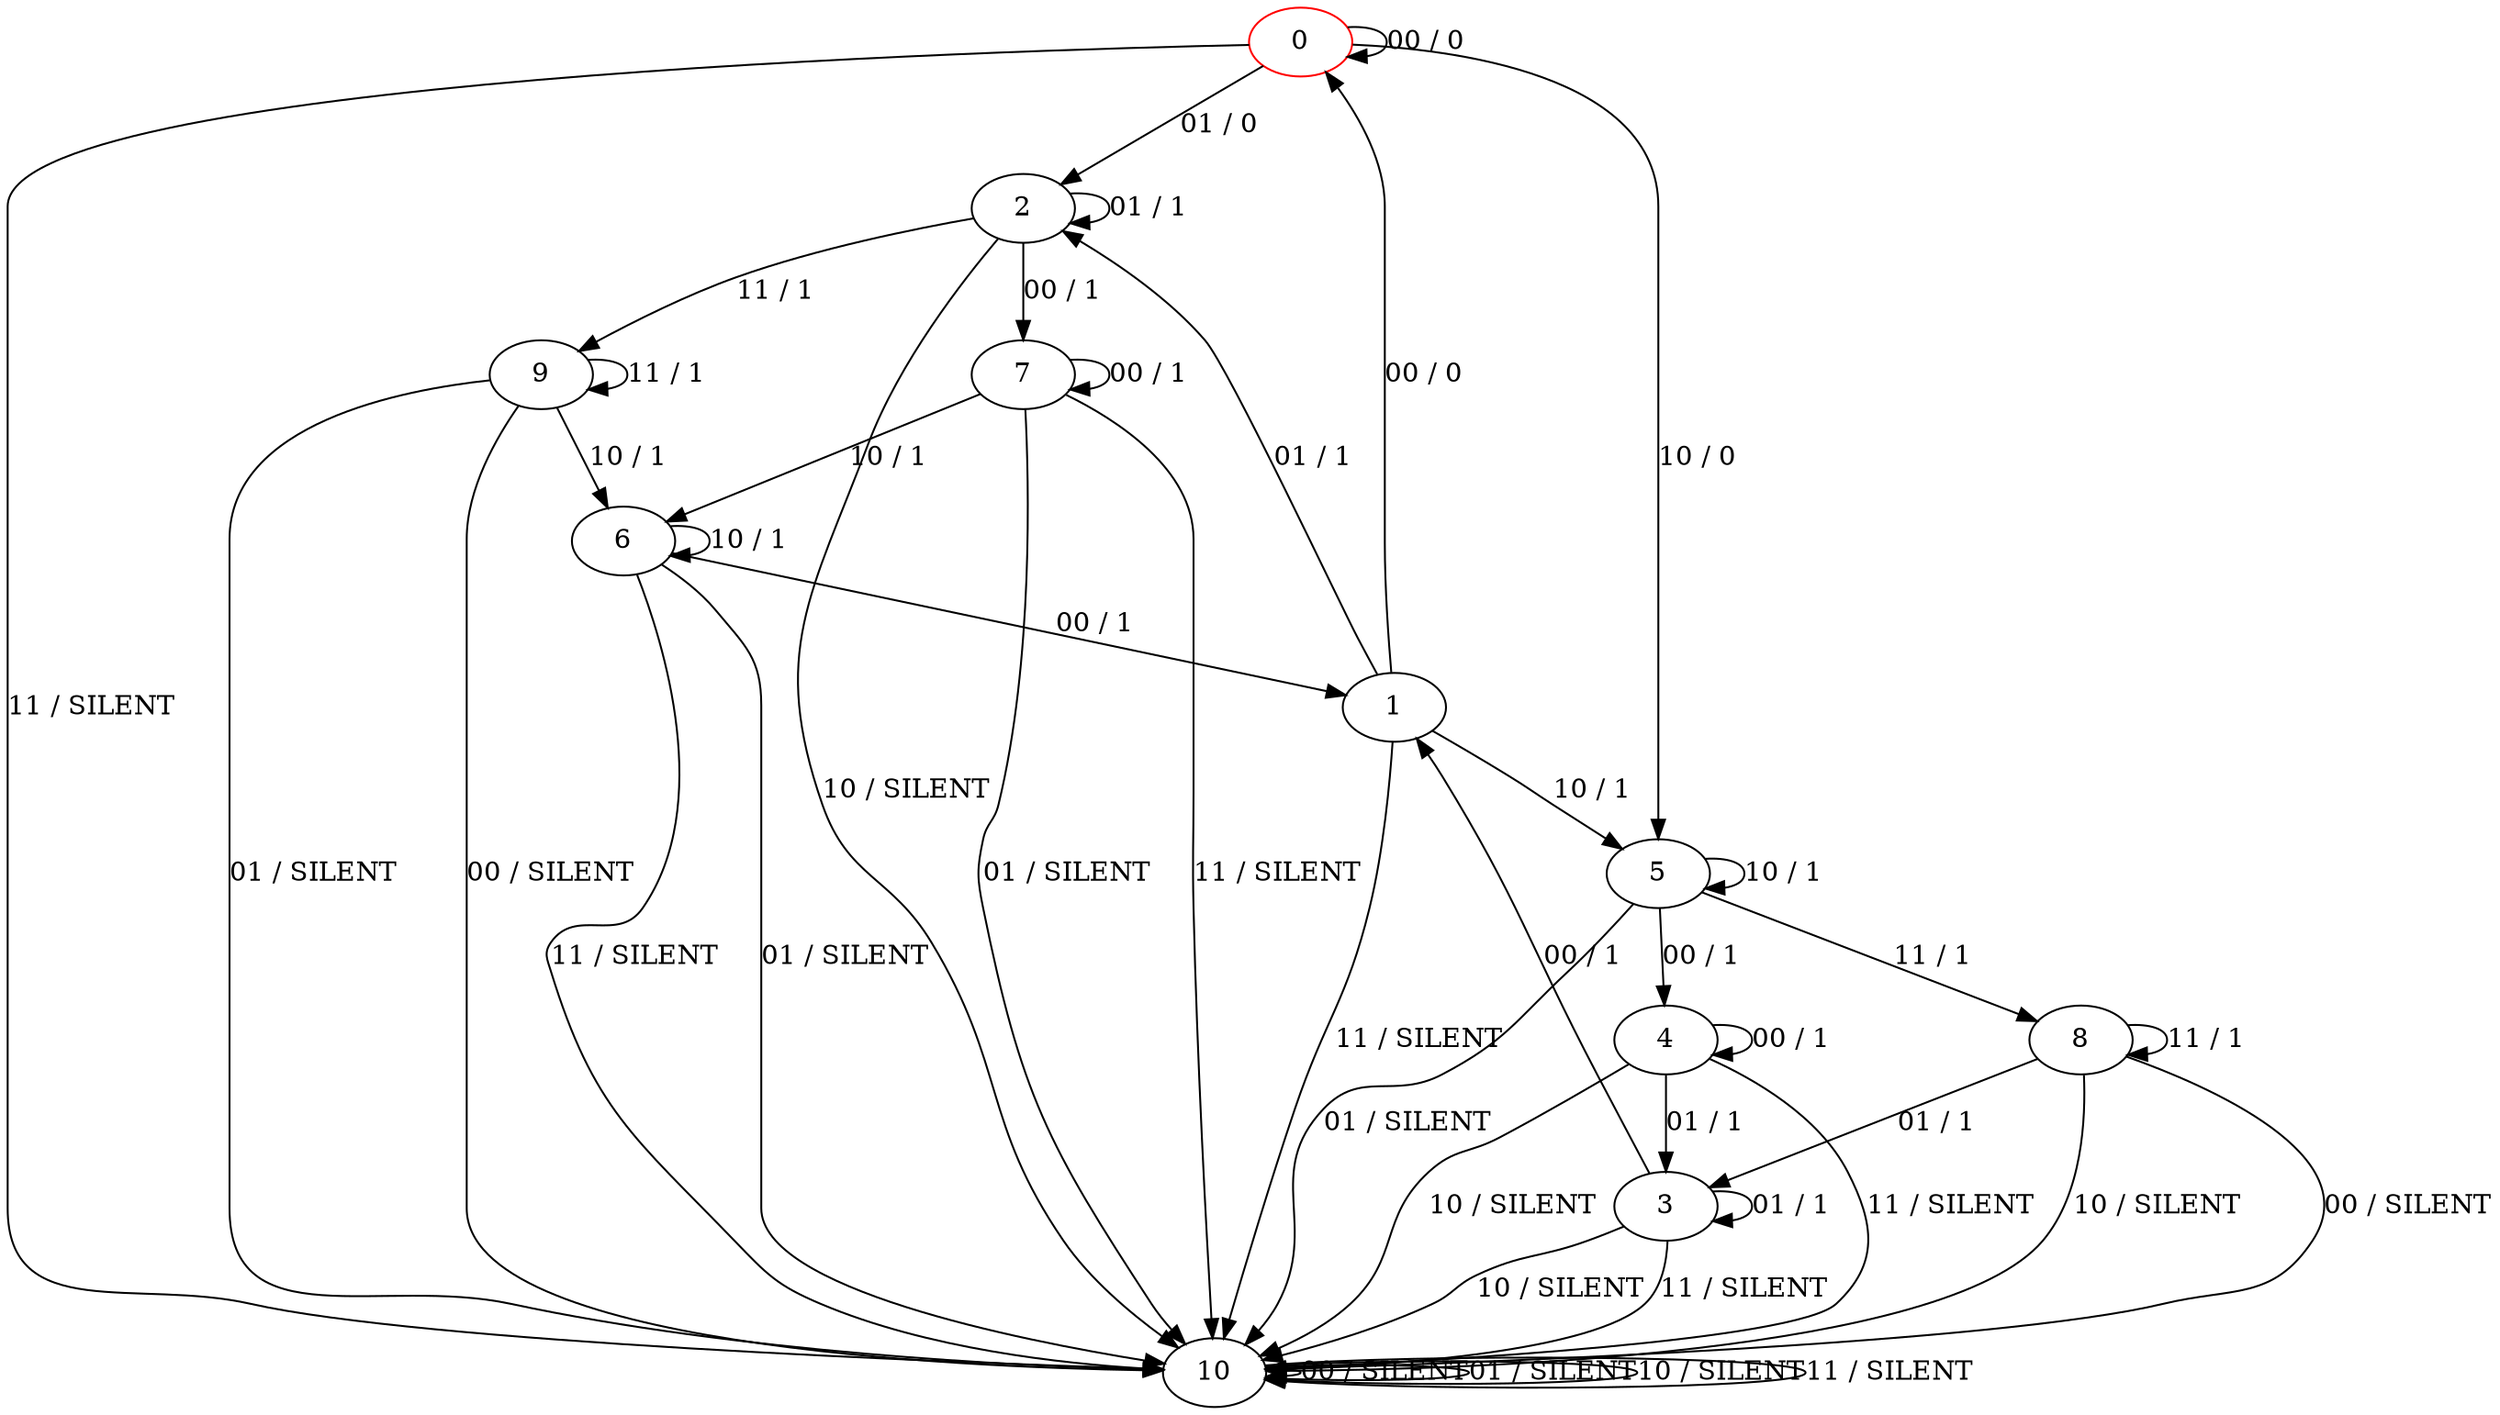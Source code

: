 digraph {
0 [color="red"]
1
2
3
4
5
6
7
8
9
10
0 -> 0 [label="00 / 0"]
0 -> 2 [label="01 / 0"]
0 -> 5 [label="10 / 0"]
0 -> 10 [label="11 / SILENT"]
1 -> 0 [label="00 / 0"]
1 -> 2 [label="01 / 1"]
1 -> 5 [label="10 / 1"]
1 -> 10 [label="11 / SILENT"]
2 -> 7 [label="00 / 1"]
2 -> 2 [label="01 / 1"]
2 -> 10 [label="10 / SILENT"]
2 -> 9 [label="11 / 1"]
3 -> 1 [label="00 / 1"]
3 -> 3 [label="01 / 1"]
3 -> 10 [label="10 / SILENT"]
3 -> 10 [label="11 / SILENT"]
4 -> 4 [label="00 / 1"]
4 -> 3 [label="01 / 1"]
4 -> 10 [label="10 / SILENT"]
4 -> 10 [label="11 / SILENT"]
5 -> 4 [label="00 / 1"]
5 -> 10 [label="01 / SILENT"]
5 -> 5 [label="10 / 1"]
5 -> 8 [label="11 / 1"]
6 -> 1 [label="00 / 1"]
6 -> 10 [label="01 / SILENT"]
6 -> 6 [label="10 / 1"]
6 -> 10 [label="11 / SILENT"]
7 -> 7 [label="00 / 1"]
7 -> 10 [label="01 / SILENT"]
7 -> 6 [label="10 / 1"]
7 -> 10 [label="11 / SILENT"]
8 -> 10 [label="00 / SILENT"]
8 -> 3 [label="01 / 1"]
8 -> 10 [label="10 / SILENT"]
8 -> 8 [label="11 / 1"]
9 -> 10 [label="00 / SILENT"]
9 -> 10 [label="01 / SILENT"]
9 -> 6 [label="10 / 1"]
9 -> 9 [label="11 / 1"]
10 -> 10 [label="00 / SILENT"]
10 -> 10 [label="01 / SILENT"]
10 -> 10 [label="10 / SILENT"]
10 -> 10 [label="11 / SILENT"]
}
